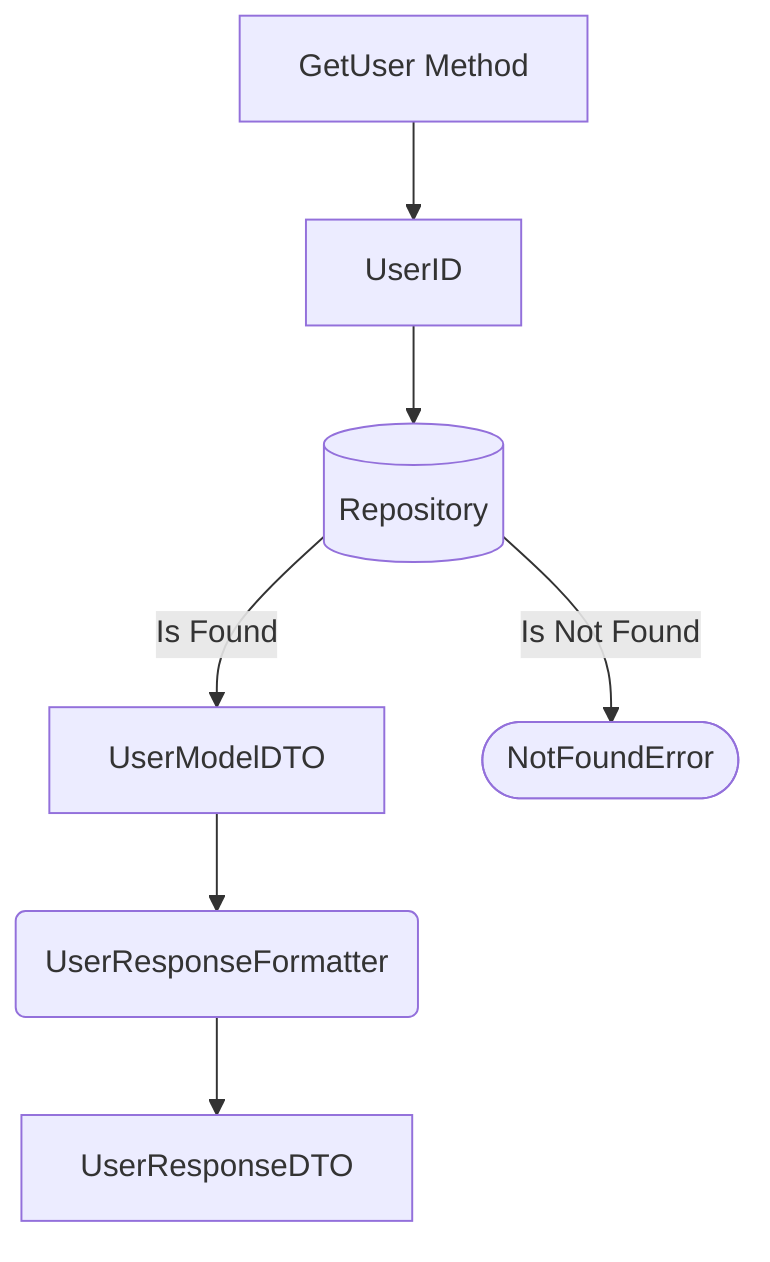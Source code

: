 flowchart TD
    get[GetUser Method]
    id[UserID]
    repo[(Repository)]
    user[UserModelDTO]
    resMap(UserResponseFormatter)
    resDTO[UserResponseDTO]
    nfError([NotFoundError])

    get --> id
    id --> repo
    repo -- Is Found --> user
    repo -- Is Not Found --> nfError
    user --> resMap
    resMap --> resDTO